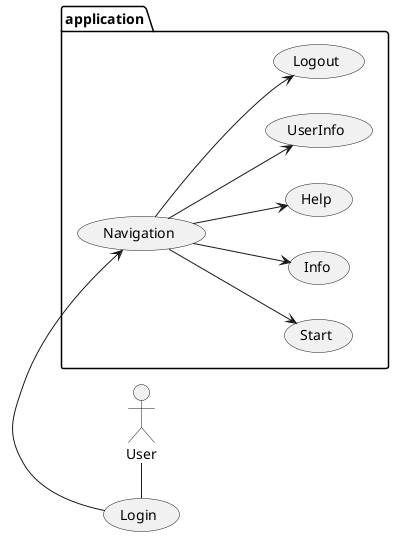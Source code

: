 @startuml
left to right direction
'top to bottom direction

'https://plantuml.com/use-case-diagram

User - (Login)
package application {
    (Login) -> (Navigation)
    (Navigation) --> (Start)
    (Navigation) --> (Info)
    (Navigation) --> (Help)
    (Navigation) --> (UserInfo)
    (Navigation) --> (Logout)
}
@enduml